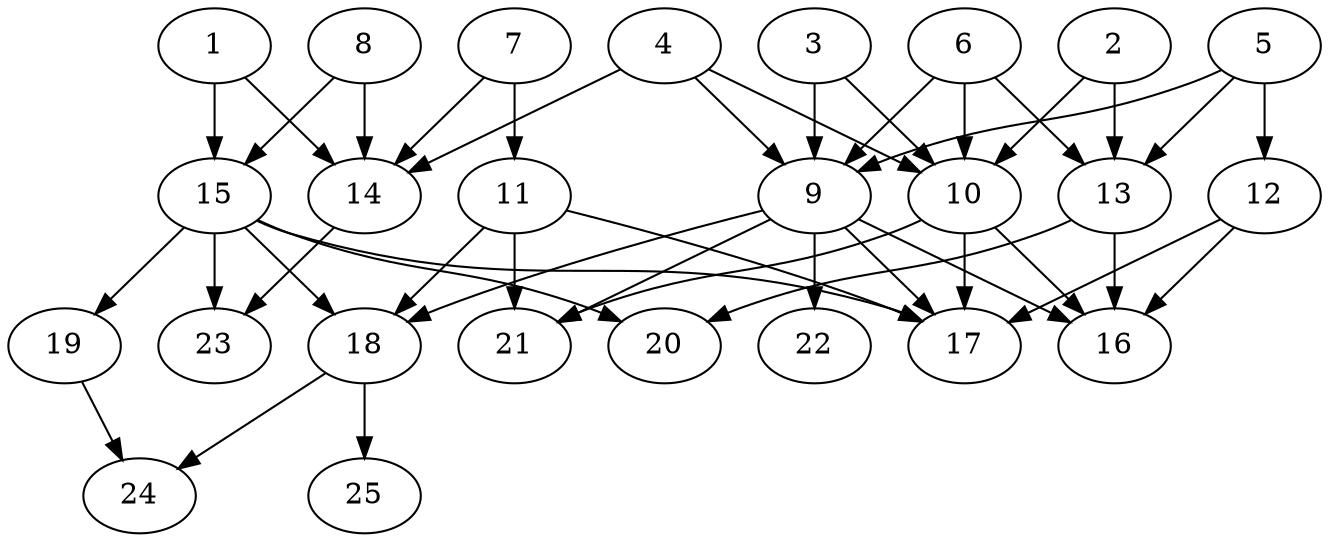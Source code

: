 // DAG automatically generated by daggen at Thu Oct  3 14:00:39 2019
// ./daggen --dot -n 25 --ccr 0.5 --fat 0.7 --regular 0.7 --density 0.6 --mindata 5242880 --maxdata 52428800 
digraph G {
  1 [size="46424064", alpha="0.16", expect_size="23212032"] 
  1 -> 14 [size ="23212032"]
  1 -> 15 [size ="23212032"]
  2 [size="49455104", alpha="0.03", expect_size="24727552"] 
  2 -> 10 [size ="24727552"]
  2 -> 13 [size ="24727552"]
  3 [size="49129472", alpha="0.06", expect_size="24564736"] 
  3 -> 9 [size ="24564736"]
  3 -> 10 [size ="24564736"]
  4 [size="101275648", alpha="0.07", expect_size="50637824"] 
  4 -> 9 [size ="50637824"]
  4 -> 10 [size ="50637824"]
  4 -> 14 [size ="50637824"]
  5 [size="65679360", alpha="0.20", expect_size="32839680"] 
  5 -> 9 [size ="32839680"]
  5 -> 12 [size ="32839680"]
  5 -> 13 [size ="32839680"]
  6 [size="58712064", alpha="0.15", expect_size="29356032"] 
  6 -> 9 [size ="29356032"]
  6 -> 10 [size ="29356032"]
  6 -> 13 [size ="29356032"]
  7 [size="91650048", alpha="0.18", expect_size="45825024"] 
  7 -> 11 [size ="45825024"]
  7 -> 14 [size ="45825024"]
  8 [size="103041024", alpha="0.03", expect_size="51520512"] 
  8 -> 14 [size ="51520512"]
  8 -> 15 [size ="51520512"]
  9 [size="58621952", alpha="0.20", expect_size="29310976"] 
  9 -> 16 [size ="29310976"]
  9 -> 17 [size ="29310976"]
  9 -> 18 [size ="29310976"]
  9 -> 21 [size ="29310976"]
  9 -> 22 [size ="29310976"]
  10 [size="99201024", alpha="0.07", expect_size="49600512"] 
  10 -> 16 [size ="49600512"]
  10 -> 17 [size ="49600512"]
  10 -> 21 [size ="49600512"]
  11 [size="17229824", alpha="0.17", expect_size="8614912"] 
  11 -> 17 [size ="8614912"]
  11 -> 18 [size ="8614912"]
  11 -> 21 [size ="8614912"]
  12 [size="93757440", alpha="0.10", expect_size="46878720"] 
  12 -> 16 [size ="46878720"]
  12 -> 17 [size ="46878720"]
  13 [size="12376064", alpha="0.05", expect_size="6188032"] 
  13 -> 16 [size ="6188032"]
  13 -> 20 [size ="6188032"]
  14 [size="39239680", alpha="0.06", expect_size="19619840"] 
  14 -> 23 [size ="19619840"]
  15 [size="70029312", alpha="0.18", expect_size="35014656"] 
  15 -> 17 [size ="35014656"]
  15 -> 18 [size ="35014656"]
  15 -> 19 [size ="35014656"]
  15 -> 20 [size ="35014656"]
  15 -> 23 [size ="35014656"]
  16 [size="68192256", alpha="0.15", expect_size="34096128"] 
  17 [size="45848576", alpha="0.18", expect_size="22924288"] 
  18 [size="35829760", alpha="0.09", expect_size="17914880"] 
  18 -> 24 [size ="17914880"]
  18 -> 25 [size ="17914880"]
  19 [size="51924992", alpha="0.18", expect_size="25962496"] 
  19 -> 24 [size ="25962496"]
  20 [size="50876416", alpha="0.13", expect_size="25438208"] 
  21 [size="81950720", alpha="0.15", expect_size="40975360"] 
  22 [size="67123200", alpha="0.06", expect_size="33561600"] 
  23 [size="17633280", alpha="0.04", expect_size="8816640"] 
  24 [size="39102464", alpha="0.02", expect_size="19551232"] 
  25 [size="67946496", alpha="0.12", expect_size="33973248"] 
}
